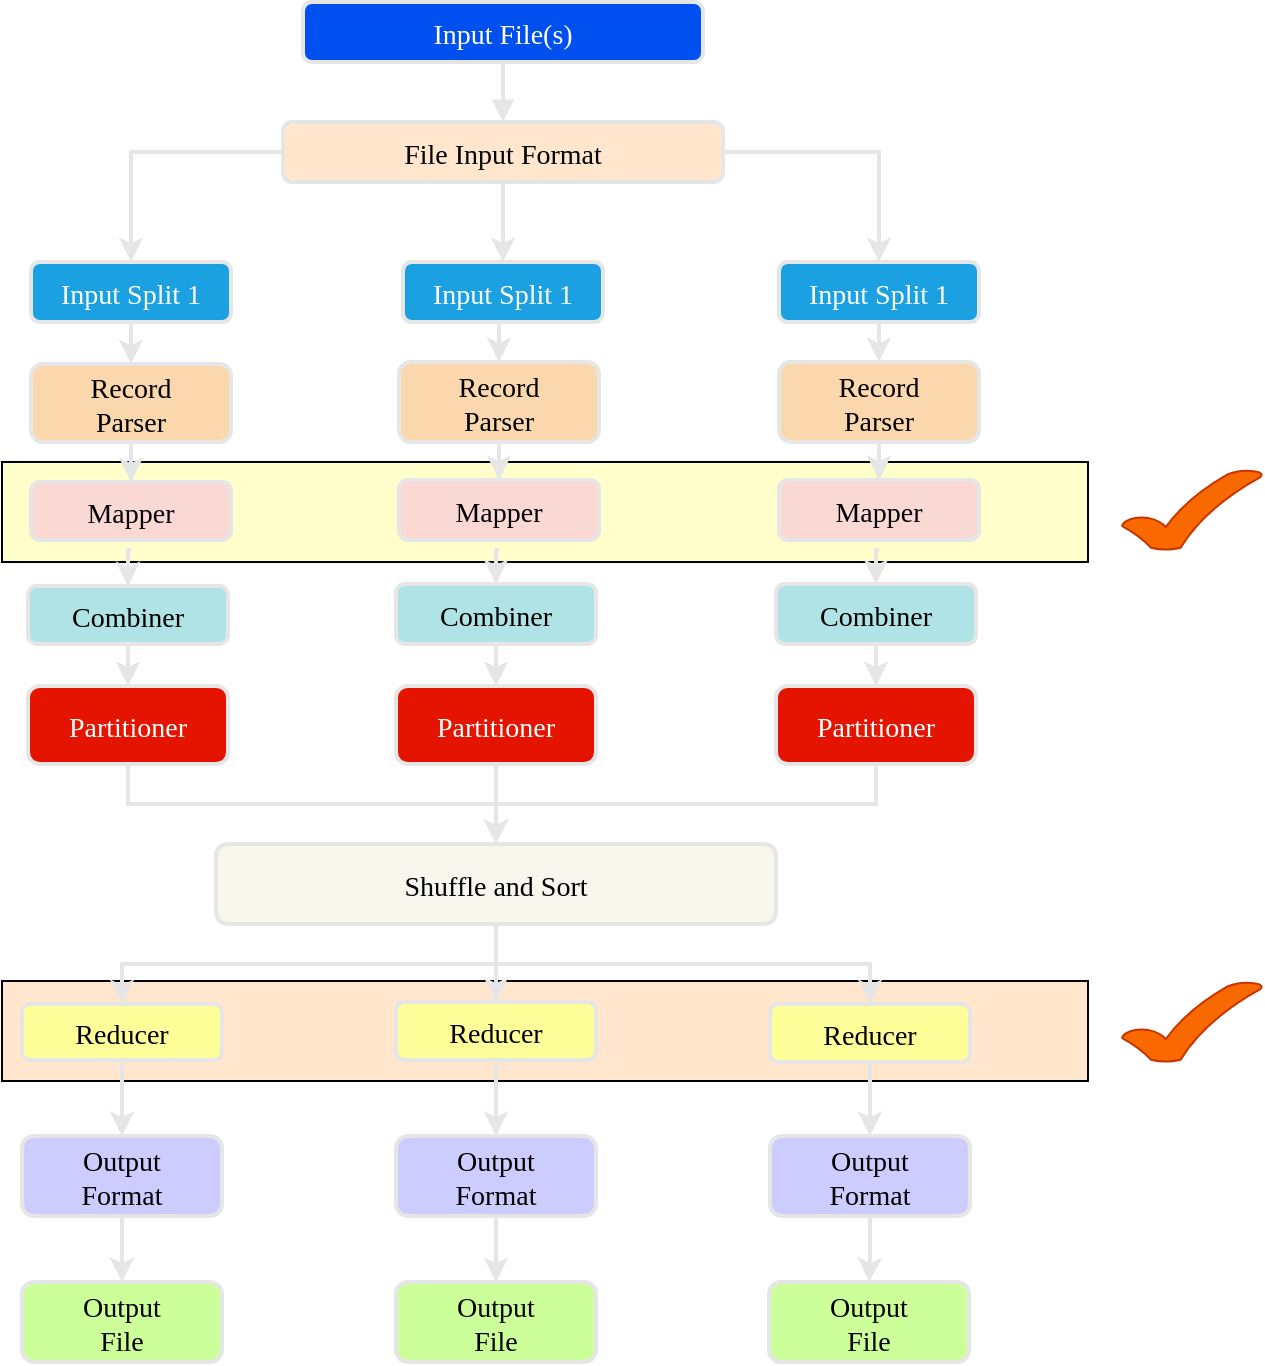 <mxfile version="14.6.13" type="device"><diagram name="Page-1" id="97916047-d0de-89f5-080d-49f4d83e522f"><mxGraphModel dx="1426" dy="774" grid="1" gridSize="10" guides="1" tooltips="1" connect="1" arrows="1" fold="1" page="1" pageScale="1.5" pageWidth="1169" pageHeight="827" background="none" math="0" shadow="0"><root><mxCell id="0"/><mxCell id="1" parent="0"/><mxCell id="079spNnXjgEe7mXFDqEQ-30" value="" style="rounded=0;whiteSpace=wrap;html=1;fillColor=#FFE6CC;" vertex="1" parent="1"><mxGeometry x="10" y="509.5" width="543" height="50" as="geometry"/></mxCell><mxCell id="079spNnXjgEe7mXFDqEQ-29" value="" style="rounded=0;whiteSpace=wrap;html=1;fillColor=#FFFFCC;" vertex="1" parent="1"><mxGeometry x="10" y="250" width="543" height="50" as="geometry"/></mxCell><mxCell id="2" value="Input File(s)" style="rounded=1;fillColor=#0050ef;shadow=0;fontStyle=0;fontColor=#ffffff;fontSize=14;strokeWidth=2;strokeColor=#E6E6E6;fontFamily=Verdana;" parent="1" vertex="1"><mxGeometry x="160.5" y="20" width="200" height="30" as="geometry"/></mxCell><mxCell id="e9Tq4WVeTHn1IqNeZjUf-38" value="" style="edgeStyle=orthogonalEdgeStyle;rounded=0;orthogonalLoop=1;jettySize=auto;shadow=0;fontSize=14;strokeWidth=2;strokeColor=#E6E6E6;fontStyle=0;fontFamily=Verdana;" parent="1" source="3" target="O9AAWmq8OEumYXpwubqZ-82" edge="1"><mxGeometry relative="1" as="geometry"/></mxCell><mxCell id="e9Tq4WVeTHn1IqNeZjUf-39" value="" style="edgeStyle=orthogonalEdgeStyle;rounded=0;orthogonalLoop=1;jettySize=auto;entryX=0.5;entryY=0;entryDx=0;entryDy=0;shadow=0;fontSize=14;strokeWidth=2;strokeColor=#E6E6E6;fontStyle=0;fontFamily=Verdana;" parent="1" source="3" target="O9AAWmq8OEumYXpwubqZ-72" edge="1"><mxGeometry relative="1" as="geometry"/></mxCell><mxCell id="e9Tq4WVeTHn1IqNeZjUf-40" value="" style="edgeStyle=orthogonalEdgeStyle;rounded=0;orthogonalLoop=1;jettySize=auto;entryX=0.5;entryY=0;entryDx=0;entryDy=0;shadow=0;fontSize=14;strokeWidth=2;strokeColor=#E6E6E6;fontStyle=0;fontFamily=Verdana;" parent="1" source="3" target="4" edge="1"><mxGeometry relative="1" as="geometry"/></mxCell><mxCell id="3" value="File Input Format" style="rounded=1;fillColor=#ffe6cc;shadow=0;fontStyle=0;fontSize=14;strokeWidth=2;strokeColor=#E6E6E6;fontFamily=Verdana;" parent="1" vertex="1"><mxGeometry x="150.5" y="80" width="220" height="30" as="geometry"/></mxCell><mxCell id="O9AAWmq8OEumYXpwubqZ-67" value="" style="edgeStyle=orthogonalEdgeStyle;rounded=0;orthogonalLoop=1;jettySize=auto;exitX=0.5;exitY=1;exitDx=0;exitDy=0;entryX=0.5;entryY=0;entryDx=0;entryDy=0;strokeWidth=2;shadow=0;fontStyle=0;fontSize=14;strokeColor=#E6E6E6;fontFamily=Verdana;" parent="1" source="4" target="O9AAWmq8OEumYXpwubqZ-56" edge="1"><mxGeometry relative="1" as="geometry"/></mxCell><mxCell id="4" value="Input Split 1" style="rounded=1;fillColor=#1ba1e2;shadow=0;fontStyle=0;fontColor=#ffffff;fontSize=14;strokeWidth=2;strokeColor=#E6E6E6;fontFamily=Verdana;" parent="1" vertex="1"><mxGeometry x="24.5" y="150" width="100" height="30" as="geometry"/></mxCell><mxCell id="29" value="" style="edgeStyle=elbowEdgeStyle;elbow=vertical;strokeWidth=2;endArrow=block;endFill=1;fontStyle=0;shadow=0;fontSize=14;strokeColor=#E6E6E6;fontFamily=Verdana;" parent="1" source="2" target="3" edge="1"><mxGeometry x="-480.75" y="-74.5" width="100" height="100" as="geometry"><mxPoint x="-480.75" y="25.5" as="sourcePoint"/><mxPoint x="-380.75" y="-74.5" as="targetPoint"/></mxGeometry></mxCell><mxCell id="O9AAWmq8OEumYXpwubqZ-68" value="" style="edgeStyle=orthogonalEdgeStyle;rounded=0;orthogonalLoop=1;jettySize=auto;entryX=0.5;entryY=0;entryDx=0;entryDy=0;strokeWidth=2;shadow=0;fontStyle=0;fontSize=14;strokeColor=#E6E6E6;fontFamily=Verdana;" parent="1" source="O9AAWmq8OEumYXpwubqZ-56" target="O9AAWmq8OEumYXpwubqZ-59" edge="1"><mxGeometry relative="1" as="geometry"/></mxCell><mxCell id="O9AAWmq8OEumYXpwubqZ-56" value="Record &#10;Parser" style="rounded=1;fillColor=#fad7ac;shadow=0;fontStyle=0;fontSize=14;strokeWidth=2;strokeColor=#E6E6E6;fontFamily=Verdana;" parent="1" vertex="1"><mxGeometry x="24.5" y="201" width="100" height="39" as="geometry"/></mxCell><mxCell id="O9AAWmq8OEumYXpwubqZ-69" value="" style="edgeStyle=orthogonalEdgeStyle;rounded=0;orthogonalLoop=1;jettySize=auto;entryX=0.5;entryY=0;entryDx=0;entryDy=0;strokeWidth=2;shadow=0;fontStyle=0;fontSize=14;strokeColor=#E6E6E6;fontFamily=Verdana;" parent="1" target="O9AAWmq8OEumYXpwubqZ-60" edge="1"><mxGeometry relative="1" as="geometry"><mxPoint x="74.5" y="294" as="sourcePoint"/></mxGeometry></mxCell><mxCell id="O9AAWmq8OEumYXpwubqZ-59" value="Mapper" style="rounded=1;fillColor=#fad9d5;shadow=0;fontStyle=0;fontSize=14;strokeWidth=2;strokeColor=#E6E6E6;fontFamily=Verdana;" parent="1" vertex="1"><mxGeometry x="24.5" y="260" width="100" height="29" as="geometry"/></mxCell><mxCell id="e9Tq4WVeTHn1IqNeZjUf-33" value="" style="edgeStyle=orthogonalEdgeStyle;rounded=0;orthogonalLoop=1;jettySize=auto;entryX=0.5;entryY=0;entryDx=0;entryDy=0;shadow=0;strokeWidth=2;fontStyle=0;fontSize=14;strokeColor=#E6E6E6;fontFamily=Verdana;" parent="1" source="O9AAWmq8OEumYXpwubqZ-60" target="O9AAWmq8OEumYXpwubqZ-61" edge="1"><mxGeometry relative="1" as="geometry"/></mxCell><mxCell id="O9AAWmq8OEumYXpwubqZ-60" value="Combiner" style="rounded=1;fillColor=#b0e3e6;shadow=0;fontStyle=0;fontSize=14;strokeWidth=2;strokeColor=#E6E6E6;fontFamily=Verdana;" parent="1" vertex="1"><mxGeometry x="23" y="312" width="100" height="29" as="geometry"/></mxCell><mxCell id="e9Tq4WVeTHn1IqNeZjUf-31" value="" style="edgeStyle=orthogonalEdgeStyle;rounded=0;orthogonalLoop=1;jettySize=auto;entryX=0.5;entryY=0;entryDx=0;entryDy=0;shadow=0;strokeWidth=2;fontStyle=0;fontSize=14;strokeColor=#E6E6E6;fontFamily=Verdana;" parent="1" source="O9AAWmq8OEumYXpwubqZ-61" target="O9AAWmq8OEumYXpwubqZ-93" edge="1"><mxGeometry relative="1" as="geometry"/></mxCell><mxCell id="O9AAWmq8OEumYXpwubqZ-61" value="Partitioner" style="rounded=1;fillColor=#e51400;shadow=0;fontStyle=0;fontSize=14;fontColor=#ffffff;strokeWidth=2;strokeColor=#E6E6E6;fontFamily=Verdana;" parent="1" vertex="1"><mxGeometry x="23" y="362" width="100" height="39" as="geometry"/></mxCell><mxCell id="O9AAWmq8OEumYXpwubqZ-71" value="" style="edgeStyle=orthogonalEdgeStyle;rounded=0;orthogonalLoop=1;jettySize=auto;exitX=0.5;exitY=1;exitDx=0;exitDy=0;entryX=0.5;entryY=0;entryDx=0;entryDy=0;strokeWidth=2;shadow=0;fontStyle=0;fontSize=14;strokeColor=#E6E6E6;fontFamily=Verdana;" parent="1" source="O9AAWmq8OEumYXpwubqZ-72" target="O9AAWmq8OEumYXpwubqZ-74" edge="1"><mxGeometry relative="1" as="geometry"/></mxCell><mxCell id="O9AAWmq8OEumYXpwubqZ-72" value="Input Split 1" style="rounded=1;fillColor=#1ba1e2;shadow=0;fontStyle=0;fontColor=#ffffff;fontSize=14;strokeWidth=2;strokeColor=#E6E6E6;fontFamily=Verdana;" parent="1" vertex="1"><mxGeometry x="210.5" y="150" width="100" height="30" as="geometry"/></mxCell><mxCell id="O9AAWmq8OEumYXpwubqZ-73" value="" style="edgeStyle=orthogonalEdgeStyle;rounded=0;orthogonalLoop=1;jettySize=auto;entryX=0.5;entryY=0;entryDx=0;entryDy=0;strokeWidth=2;shadow=0;fontStyle=0;fontSize=14;strokeColor=#E6E6E6;fontFamily=Verdana;" parent="1" source="O9AAWmq8OEumYXpwubqZ-74" target="O9AAWmq8OEumYXpwubqZ-76" edge="1"><mxGeometry relative="1" as="geometry"/></mxCell><mxCell id="O9AAWmq8OEumYXpwubqZ-74" value="Record &#10;Parser" style="rounded=1;fillColor=#fad7ac;shadow=0;fontStyle=0;fontSize=14;strokeWidth=2;strokeColor=#E6E6E6;fontFamily=Verdana;" parent="1" vertex="1"><mxGeometry x="208.5" y="200" width="100" height="40" as="geometry"/></mxCell><mxCell id="O9AAWmq8OEumYXpwubqZ-75" value="" style="edgeStyle=orthogonalEdgeStyle;rounded=0;orthogonalLoop=1;jettySize=auto;entryX=0.5;entryY=0;entryDx=0;entryDy=0;strokeWidth=2;shadow=0;fontStyle=0;fontSize=14;strokeColor=#E6E6E6;fontFamily=Verdana;" parent="1" target="O9AAWmq8OEumYXpwubqZ-78" edge="1"><mxGeometry relative="1" as="geometry"><mxPoint x="258.5" y="294" as="sourcePoint"/></mxGeometry></mxCell><mxCell id="O9AAWmq8OEumYXpwubqZ-76" value="Mapper" style="rounded=1;fillColor=#fad9d5;shadow=0;fontStyle=0;fontSize=14;strokeWidth=2;strokeColor=#E6E6E6;fontFamily=Verdana;" parent="1" vertex="1"><mxGeometry x="208.5" y="259" width="100" height="30" as="geometry"/></mxCell><mxCell id="e9Tq4WVeTHn1IqNeZjUf-34" value="" style="edgeStyle=orthogonalEdgeStyle;rounded=0;orthogonalLoop=1;jettySize=auto;shadow=0;strokeWidth=2;fontStyle=0;fontSize=14;strokeColor=#E6E6E6;fontFamily=Verdana;" parent="1" source="O9AAWmq8OEumYXpwubqZ-78" target="O9AAWmq8OEumYXpwubqZ-79" edge="1"><mxGeometry relative="1" as="geometry"/></mxCell><mxCell id="O9AAWmq8OEumYXpwubqZ-78" value="Combiner" style="rounded=1;fillColor=#b0e3e6;shadow=0;fontStyle=0;fontSize=14;strokeWidth=2;strokeColor=#E6E6E6;fontFamily=Verdana;" parent="1" vertex="1"><mxGeometry x="207" y="311" width="100" height="30" as="geometry"/></mxCell><mxCell id="O9AAWmq8OEumYXpwubqZ-96" value="" style="edgeStyle=orthogonalEdgeStyle;rounded=0;orthogonalLoop=1;jettySize=auto;entryX=0.5;entryY=0;entryDx=0;entryDy=0;strokeWidth=2;shadow=0;fontStyle=0;fontSize=14;strokeColor=#E6E6E6;fontFamily=Verdana;" parent="1" source="O9AAWmq8OEumYXpwubqZ-79" target="O9AAWmq8OEumYXpwubqZ-93" edge="1"><mxGeometry relative="1" as="geometry"/></mxCell><mxCell id="O9AAWmq8OEumYXpwubqZ-79" value="Partitioner" style="rounded=1;fillColor=#e51400;shadow=0;fontStyle=0;fontSize=14;fontColor=#ffffff;strokeWidth=2;strokeColor=#E6E6E6;fontFamily=Verdana;" parent="1" vertex="1"><mxGeometry x="207" y="362" width="100" height="39" as="geometry"/></mxCell><mxCell id="O9AAWmq8OEumYXpwubqZ-81" value="" style="edgeStyle=orthogonalEdgeStyle;rounded=0;orthogonalLoop=1;jettySize=auto;exitX=0.5;exitY=1;exitDx=0;exitDy=0;entryX=0.5;entryY=0;entryDx=0;entryDy=0;strokeWidth=2;shadow=0;fontStyle=0;fontSize=14;strokeColor=#E6E6E6;fontFamily=Verdana;" parent="1" source="O9AAWmq8OEumYXpwubqZ-82" target="O9AAWmq8OEumYXpwubqZ-84" edge="1"><mxGeometry relative="1" as="geometry"/></mxCell><mxCell id="O9AAWmq8OEumYXpwubqZ-82" value="Input Split 1" style="rounded=1;fillColor=#1ba1e2;shadow=0;fontStyle=0;fontColor=#ffffff;fontSize=14;strokeWidth=2;strokeColor=#E6E6E6;fontFamily=Verdana;" parent="1" vertex="1"><mxGeometry x="398.5" y="150" width="100" height="30" as="geometry"/></mxCell><mxCell id="O9AAWmq8OEumYXpwubqZ-83" value="" style="edgeStyle=orthogonalEdgeStyle;rounded=0;orthogonalLoop=1;jettySize=auto;entryX=0.5;entryY=0;entryDx=0;entryDy=0;strokeWidth=2;shadow=0;fontStyle=0;fontSize=14;strokeColor=#E6E6E6;fontFamily=Verdana;" parent="1" source="O9AAWmq8OEumYXpwubqZ-84" target="O9AAWmq8OEumYXpwubqZ-86" edge="1"><mxGeometry relative="1" as="geometry"/></mxCell><mxCell id="O9AAWmq8OEumYXpwubqZ-84" value="Record &#10;Parser" style="rounded=1;fillColor=#fad7ac;shadow=0;fontStyle=0;fontSize=14;strokeWidth=2;strokeColor=#E6E6E6;fontFamily=Verdana;" parent="1" vertex="1"><mxGeometry x="398.5" y="200" width="100" height="40" as="geometry"/></mxCell><mxCell id="O9AAWmq8OEumYXpwubqZ-85" value="" style="edgeStyle=orthogonalEdgeStyle;rounded=0;orthogonalLoop=1;jettySize=auto;entryX=0.5;entryY=0;entryDx=0;entryDy=0;strokeWidth=2;shadow=0;fontStyle=0;fontSize=14;strokeColor=#E6E6E6;fontFamily=Verdana;" parent="1" target="O9AAWmq8OEumYXpwubqZ-88" edge="1"><mxGeometry relative="1" as="geometry"><mxPoint x="448.5" y="294" as="sourcePoint"/></mxGeometry></mxCell><mxCell id="O9AAWmq8OEumYXpwubqZ-86" value="Mapper" style="rounded=1;fillColor=#fad9d5;shadow=0;fontStyle=0;fontSize=14;strokeWidth=2;strokeColor=#E6E6E6;fontFamily=Verdana;" parent="1" vertex="1"><mxGeometry x="398.5" y="259" width="100" height="30" as="geometry"/></mxCell><mxCell id="e9Tq4WVeTHn1IqNeZjUf-35" value="" style="edgeStyle=orthogonalEdgeStyle;rounded=0;orthogonalLoop=1;jettySize=auto;shadow=0;strokeWidth=2;fontStyle=0;fontSize=14;strokeColor=#E6E6E6;fontFamily=Verdana;" parent="1" source="O9AAWmq8OEumYXpwubqZ-88" target="O9AAWmq8OEumYXpwubqZ-89" edge="1"><mxGeometry relative="1" as="geometry"/></mxCell><mxCell id="O9AAWmq8OEumYXpwubqZ-88" value="Combiner" style="rounded=1;fillColor=#b0e3e6;shadow=0;fontStyle=0;fontSize=14;strokeWidth=2;strokeColor=#E6E6E6;fontFamily=Verdana;" parent="1" vertex="1"><mxGeometry x="397" y="311" width="100" height="30" as="geometry"/></mxCell><mxCell id="O9AAWmq8OEumYXpwubqZ-97" value="" style="edgeStyle=orthogonalEdgeStyle;rounded=0;orthogonalLoop=1;jettySize=auto;entryX=0.5;entryY=0;entryDx=0;entryDy=0;strokeWidth=2;shadow=0;fontStyle=0;fontSize=14;strokeColor=#E6E6E6;fontFamily=Verdana;" parent="1" source="O9AAWmq8OEumYXpwubqZ-89" target="O9AAWmq8OEumYXpwubqZ-93" edge="1"><mxGeometry relative="1" as="geometry"/></mxCell><mxCell id="O9AAWmq8OEumYXpwubqZ-89" value="Partitioner" style="rounded=1;fillColor=#e51400;shadow=0;fontStyle=0;fontSize=14;fontColor=#ffffff;strokeWidth=2;strokeColor=#E6E6E6;fontFamily=Verdana;" parent="1" vertex="1"><mxGeometry x="397" y="362" width="100" height="39" as="geometry"/></mxCell><mxCell id="O9AAWmq8OEumYXpwubqZ-107" value="" style="edgeStyle=orthogonalEdgeStyle;rounded=0;orthogonalLoop=1;jettySize=auto;entryX=0.5;entryY=0;entryDx=0;entryDy=0;strokeWidth=2;shadow=0;fontStyle=0;fontSize=14;strokeColor=#E6E6E6;fontFamily=Verdana;" parent="1" source="O9AAWmq8OEumYXpwubqZ-93" target="O9AAWmq8OEumYXpwubqZ-99" edge="1"><mxGeometry relative="1" as="geometry"/></mxCell><mxCell id="O9AAWmq8OEumYXpwubqZ-109" value="" style="edgeStyle=orthogonalEdgeStyle;rounded=0;orthogonalLoop=1;jettySize=auto;entryX=0.5;entryY=0;entryDx=0;entryDy=0;strokeWidth=2;shadow=0;fontStyle=0;fontSize=14;strokeColor=#E6E6E6;fontFamily=Verdana;" parent="1" source="O9AAWmq8OEumYXpwubqZ-93" target="O9AAWmq8OEumYXpwubqZ-98" edge="1"><mxGeometry relative="1" as="geometry"/></mxCell><mxCell id="e9Tq4WVeTHn1IqNeZjUf-37" value="" style="edgeStyle=orthogonalEdgeStyle;rounded=0;orthogonalLoop=1;jettySize=auto;entryX=0.5;entryY=0;entryDx=0;entryDy=0;shadow=0;fontSize=14;strokeWidth=2;strokeColor=#E6E6E6;fontStyle=0;fontFamily=Verdana;" parent="1" source="O9AAWmq8OEumYXpwubqZ-93" target="O9AAWmq8OEumYXpwubqZ-100" edge="1"><mxGeometry relative="1" as="geometry"/></mxCell><mxCell id="O9AAWmq8OEumYXpwubqZ-93" value="Shuffle and Sort" style="rounded=1;fillColor=#f9f7ed;shadow=0;fontStyle=0;fontSize=14;strokeWidth=2;strokeColor=#E6E6E6;fontFamily=Verdana;" parent="1" vertex="1"><mxGeometry x="117" y="441" width="280" height="40" as="geometry"/></mxCell><mxCell id="O9AAWmq8OEumYXpwubqZ-110" value="" style="edgeStyle=orthogonalEdgeStyle;rounded=0;orthogonalLoop=1;jettySize=auto;entryX=0.5;entryY=0;entryDx=0;entryDy=0;strokeWidth=2;shadow=0;fontStyle=0;fontSize=14;strokeColor=#E6E6E6;fontFamily=Verdana;" parent="1" source="O9AAWmq8OEumYXpwubqZ-98" target="O9AAWmq8OEumYXpwubqZ-101" edge="1"><mxGeometry relative="1" as="geometry"/></mxCell><mxCell id="O9AAWmq8OEumYXpwubqZ-98" value="Reducer" style="rounded=1;shadow=0;fontStyle=0;fontSize=14;fillColor=#FFFF99;strokeWidth=2;strokeColor=#E6E6E6;fontFamily=Verdana;" parent="1" vertex="1"><mxGeometry x="20" y="521" width="100" height="28" as="geometry"/></mxCell><mxCell id="O9AAWmq8OEumYXpwubqZ-111" value="" style="edgeStyle=orthogonalEdgeStyle;rounded=0;orthogonalLoop=1;jettySize=auto;entryX=0.5;entryY=0;entryDx=0;entryDy=0;strokeWidth=2;shadow=0;fontStyle=0;fontSize=14;strokeColor=#E6E6E6;fontFamily=Verdana;" parent="1" source="O9AAWmq8OEumYXpwubqZ-99" target="O9AAWmq8OEumYXpwubqZ-102" edge="1"><mxGeometry relative="1" as="geometry"/></mxCell><mxCell id="O9AAWmq8OEumYXpwubqZ-99" value="Reducer" style="rounded=1;shadow=0;fontStyle=0;fontSize=14;fillColor=#FFFF99;strokeWidth=2;strokeColor=#E6E6E6;fontFamily=Verdana;" parent="1" vertex="1"><mxGeometry x="207" y="520" width="100" height="29" as="geometry"/></mxCell><mxCell id="O9AAWmq8OEumYXpwubqZ-112" value="" style="edgeStyle=orthogonalEdgeStyle;rounded=0;orthogonalLoop=1;jettySize=auto;strokeWidth=2;shadow=0;fontStyle=0;fontSize=14;strokeColor=#E6E6E6;fontFamily=Verdana;" parent="1" source="O9AAWmq8OEumYXpwubqZ-100" target="O9AAWmq8OEumYXpwubqZ-103" edge="1"><mxGeometry relative="1" as="geometry"/></mxCell><mxCell id="O9AAWmq8OEumYXpwubqZ-100" value="Reducer" style="rounded=1;shadow=0;fontStyle=0;fontSize=14;fillColor=#FFFF99;strokeWidth=2;strokeColor=#E6E6E6;fontFamily=Verdana;" parent="1" vertex="1"><mxGeometry x="394" y="521" width="100" height="29" as="geometry"/></mxCell><mxCell id="O9AAWmq8OEumYXpwubqZ-113" value="" style="edgeStyle=orthogonalEdgeStyle;rounded=0;orthogonalLoop=1;jettySize=auto;strokeWidth=2;shadow=0;fontStyle=0;fontSize=14;strokeColor=#E6E6E6;fontFamily=Verdana;" parent="1" source="O9AAWmq8OEumYXpwubqZ-101" target="O9AAWmq8OEumYXpwubqZ-104" edge="1"><mxGeometry relative="1" as="geometry"/></mxCell><mxCell id="O9AAWmq8OEumYXpwubqZ-101" value="Output &#10;Format" style="rounded=1;shadow=0;fontStyle=0;fontSize=14;fillColor=#CCCCFF;strokeWidth=2;strokeColor=#E6E6E6;fontFamily=Verdana;" parent="1" vertex="1"><mxGeometry x="20" y="587" width="100" height="40" as="geometry"/></mxCell><mxCell id="O9AAWmq8OEumYXpwubqZ-114" value="" style="edgeStyle=orthogonalEdgeStyle;rounded=0;orthogonalLoop=1;jettySize=auto;strokeWidth=2;shadow=0;fontStyle=0;fontSize=14;strokeColor=#E6E6E6;fontFamily=Verdana;" parent="1" source="O9AAWmq8OEumYXpwubqZ-102" target="O9AAWmq8OEumYXpwubqZ-105" edge="1"><mxGeometry relative="1" as="geometry"/></mxCell><mxCell id="O9AAWmq8OEumYXpwubqZ-102" value="Output &#10;Format" style="rounded=1;shadow=0;fontStyle=0;fontSize=14;fillColor=#CCCCFF;strokeWidth=2;strokeColor=#E6E6E6;fontFamily=Verdana;" parent="1" vertex="1"><mxGeometry x="207" y="587" width="100" height="40" as="geometry"/></mxCell><mxCell id="O9AAWmq8OEumYXpwubqZ-115" value="" style="edgeStyle=orthogonalEdgeStyle;rounded=0;orthogonalLoop=1;jettySize=auto;strokeWidth=2;shadow=0;fontStyle=0;fontSize=14;strokeColor=#E6E6E6;fontFamily=Verdana;" parent="1" source="O9AAWmq8OEumYXpwubqZ-103" target="O9AAWmq8OEumYXpwubqZ-106" edge="1"><mxGeometry relative="1" as="geometry"/></mxCell><mxCell id="O9AAWmq8OEumYXpwubqZ-103" value="Output &#10;Format" style="rounded=1;shadow=0;fontStyle=0;fontSize=14;fillColor=#CCCCFF;strokeWidth=2;strokeColor=#E6E6E6;fontFamily=Verdana;" parent="1" vertex="1"><mxGeometry x="394" y="587" width="100" height="40" as="geometry"/></mxCell><mxCell id="O9AAWmq8OEumYXpwubqZ-104" value="Output&#10;File" style="rounded=1;shadow=0;fontStyle=0;fontSize=14;fillColor=#CCFF99;strokeWidth=2;strokeColor=#E6E6E6;fontFamily=Verdana;" parent="1" vertex="1"><mxGeometry x="20" y="660" width="100" height="40" as="geometry"/></mxCell><mxCell id="O9AAWmq8OEumYXpwubqZ-105" value="Output&#10;File" style="rounded=1;shadow=0;fontStyle=0;fontSize=14;fillColor=#CCFF99;strokeWidth=2;strokeColor=#E6E6E6;fontFamily=Verdana;" parent="1" vertex="1"><mxGeometry x="207" y="660" width="100" height="40" as="geometry"/></mxCell><mxCell id="O9AAWmq8OEumYXpwubqZ-106" value="Output&#10;File" style="rounded=1;shadow=0;fontStyle=0;fontSize=14;fillColor=#CCFF99;strokeWidth=2;strokeColor=#E6E6E6;fontFamily=Verdana;" parent="1" vertex="1"><mxGeometry x="393.5" y="660" width="100" height="40" as="geometry"/></mxCell><mxCell id="079spNnXjgEe7mXFDqEQ-32" value="" style="verticalLabelPosition=bottom;verticalAlign=top;html=1;shape=mxgraph.basic.tick;fillColor=#fa6800;strokeColor=#C73500;fontColor=#000000;" vertex="1" parent="1"><mxGeometry x="570" y="254" width="70" height="40" as="geometry"/></mxCell><mxCell id="079spNnXjgEe7mXFDqEQ-33" value="" style="verticalLabelPosition=bottom;verticalAlign=top;html=1;shape=mxgraph.basic.tick;fillColor=#fa6800;strokeColor=#C73500;fontColor=#000000;" vertex="1" parent="1"><mxGeometry x="570" y="510" width="70" height="40" as="geometry"/></mxCell></root></mxGraphModel></diagram></mxfile>